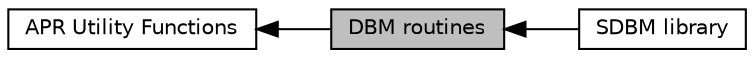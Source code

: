digraph "DBM routines"
{
  edge [fontname="Helvetica",fontsize="10",labelfontname="Helvetica",labelfontsize="10"];
  node [fontname="Helvetica",fontsize="10",shape=record];
  rankdir=LR;
  Node2 [label="SDBM library",height=0.2,width=0.4,color="black", fillcolor="white", style="filled",URL="$group___a_p_r___util___d_b_m___s_d_b_m.html"];
  Node0 [label="DBM routines",height=0.2,width=0.4,color="black", fillcolor="grey75", style="filled", fontcolor="black"];
  Node1 [label="APR Utility Functions",height=0.2,width=0.4,color="black", fillcolor="white", style="filled",URL="$group___a_p_r___util.html"];
  Node1->Node0 [shape=plaintext, dir="back", style="solid"];
  Node0->Node2 [shape=plaintext, dir="back", style="solid"];
}
